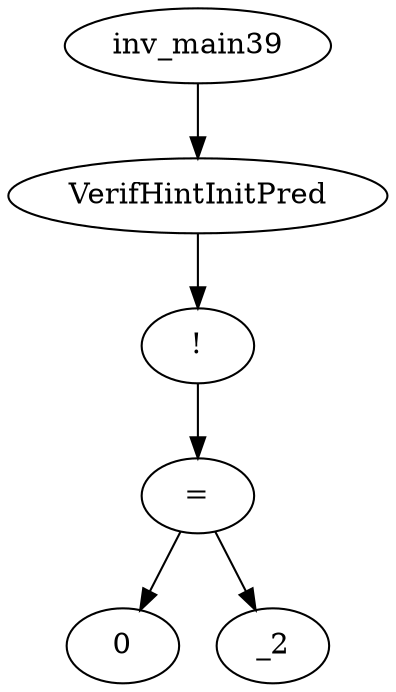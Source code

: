 digraph dag {
0 [label="inv_main39"];
1 [label="VerifHintInitPred"];
2 [label="!"];
3 [label="="];
4 [label="0"];
5 [label="_2"];
0->1
1->2
2->3
3->5
3 -> 4
}
